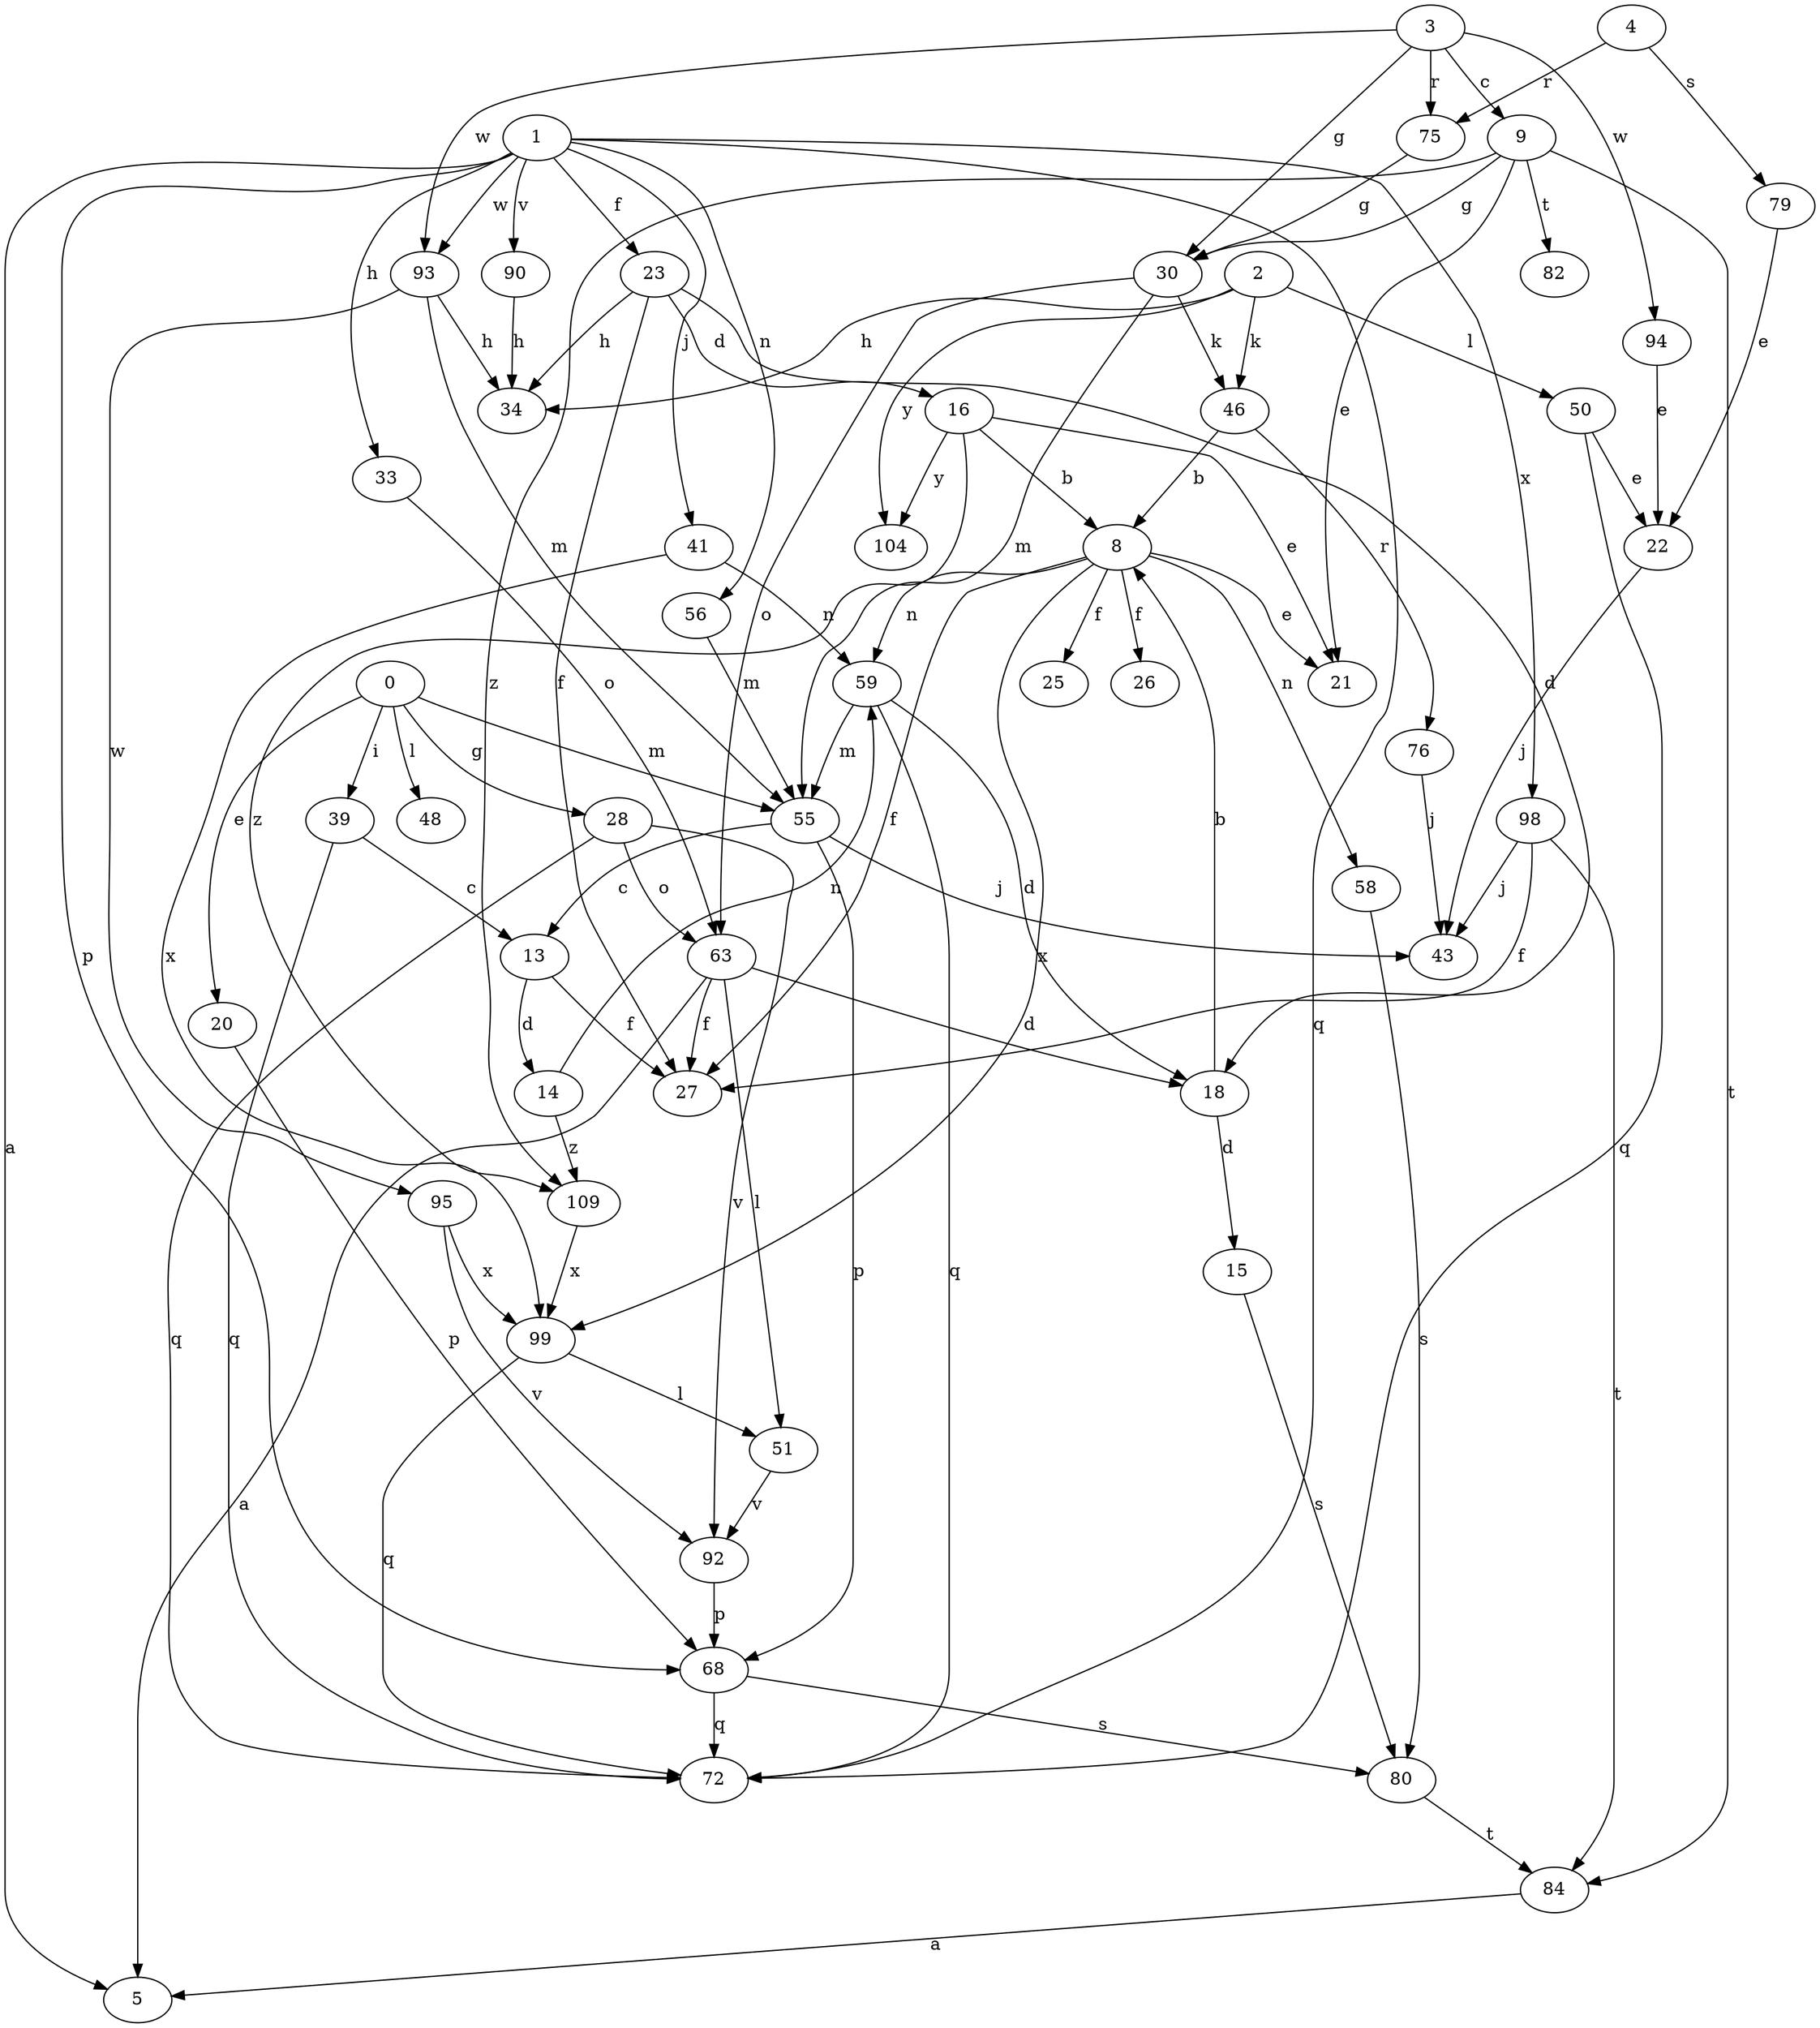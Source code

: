 strict digraph  {
2;
3;
4;
5;
8;
9;
13;
14;
15;
16;
18;
20;
21;
22;
23;
25;
26;
27;
28;
30;
33;
34;
39;
41;
43;
46;
48;
50;
51;
55;
56;
58;
59;
63;
68;
72;
0;
75;
76;
1;
79;
80;
82;
84;
90;
92;
93;
94;
95;
98;
99;
104;
109;
2 -> 34  [label=h];
2 -> 46  [label=k];
2 -> 50  [label=l];
2 -> 104  [label=y];
3 -> 9  [label=c];
3 -> 30  [label=g];
3 -> 75  [label=r];
3 -> 93  [label=w];
3 -> 94  [label=w];
4 -> 75  [label=r];
4 -> 79  [label=s];
8 -> 21  [label=e];
8 -> 25  [label=f];
8 -> 26  [label=f];
8 -> 27  [label=f];
8 -> 58  [label=n];
8 -> 59  [label=n];
8 -> 99  [label=x];
9 -> 21  [label=e];
9 -> 30  [label=g];
9 -> 82  [label=t];
9 -> 84  [label=t];
9 -> 109  [label=z];
13 -> 14  [label=d];
13 -> 27  [label=f];
14 -> 59  [label=n];
14 -> 109  [label=z];
15 -> 80  [label=s];
16 -> 8  [label=b];
16 -> 21  [label=e];
16 -> 104  [label=y];
16 -> 109  [label=z];
18 -> 8  [label=b];
18 -> 15  [label=d];
20 -> 68  [label=p];
22 -> 43  [label=j];
23 -> 16  [label=d];
23 -> 18  [label=d];
23 -> 27  [label=f];
23 -> 34  [label=h];
28 -> 63  [label=o];
28 -> 72  [label=q];
28 -> 92  [label=v];
30 -> 46  [label=k];
30 -> 55  [label=m];
30 -> 63  [label=o];
33 -> 63  [label=o];
39 -> 13  [label=c];
39 -> 72  [label=q];
41 -> 59  [label=n];
41 -> 99  [label=x];
46 -> 8  [label=b];
46 -> 76  [label=r];
50 -> 22  [label=e];
50 -> 72  [label=q];
51 -> 92  [label=v];
55 -> 13  [label=c];
55 -> 43  [label=j];
55 -> 68  [label=p];
56 -> 55  [label=m];
58 -> 80  [label=s];
59 -> 18  [label=d];
59 -> 55  [label=m];
59 -> 72  [label=q];
63 -> 5  [label=a];
63 -> 18  [label=d];
63 -> 27  [label=f];
63 -> 51  [label=l];
68 -> 72  [label=q];
68 -> 80  [label=s];
0 -> 20  [label=e];
0 -> 28  [label=g];
0 -> 39  [label=i];
0 -> 48  [label=l];
0 -> 55  [label=m];
75 -> 30  [label=g];
76 -> 43  [label=j];
1 -> 5  [label=a];
1 -> 23  [label=f];
1 -> 33  [label=h];
1 -> 41  [label=j];
1 -> 56  [label=n];
1 -> 68  [label=p];
1 -> 72  [label=q];
1 -> 90  [label=v];
1 -> 93  [label=w];
1 -> 98  [label=x];
79 -> 22  [label=e];
80 -> 84  [label=t];
84 -> 5  [label=a];
90 -> 34  [label=h];
92 -> 68  [label=p];
93 -> 34  [label=h];
93 -> 55  [label=m];
93 -> 95  [label=w];
94 -> 22  [label=e];
95 -> 92  [label=v];
95 -> 99  [label=x];
98 -> 27  [label=f];
98 -> 43  [label=j];
98 -> 84  [label=t];
99 -> 51  [label=l];
99 -> 72  [label=q];
109 -> 99  [label=x];
}
